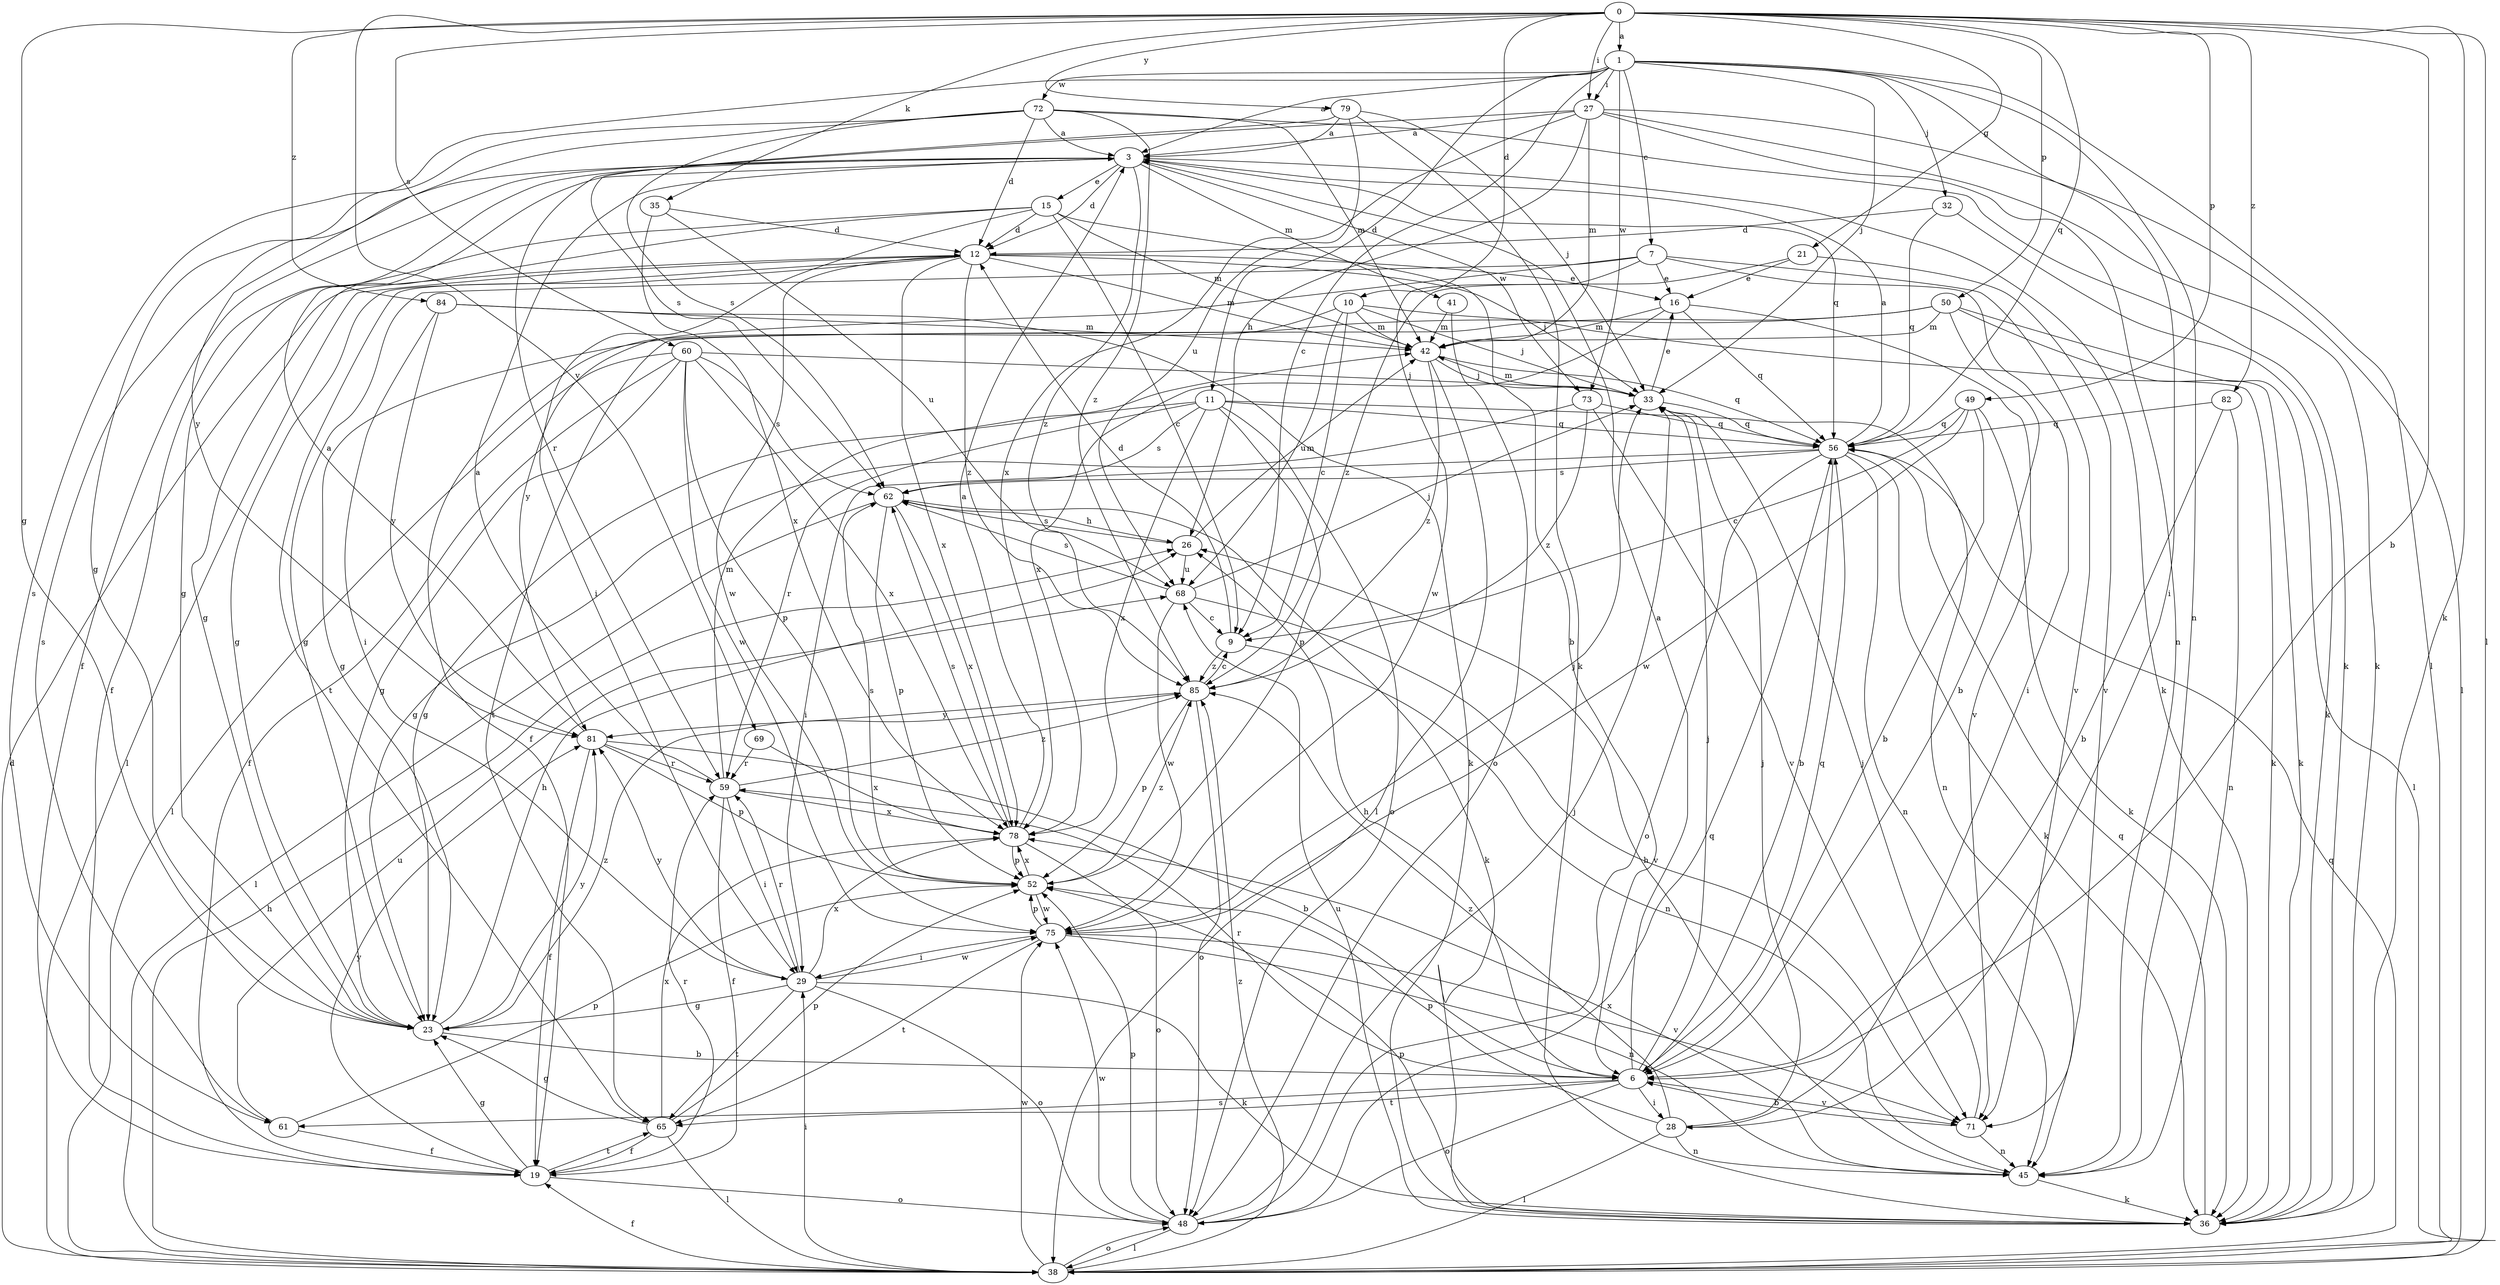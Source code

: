 strict digraph  {
0;
1;
3;
6;
7;
9;
10;
11;
12;
15;
16;
19;
21;
23;
26;
27;
28;
29;
32;
33;
35;
36;
38;
41;
42;
45;
48;
49;
50;
52;
56;
59;
60;
61;
62;
65;
68;
69;
71;
72;
73;
75;
78;
79;
81;
82;
84;
85;
0 -> 1  [label=a];
0 -> 6  [label=b];
0 -> 10  [label=d];
0 -> 21  [label=g];
0 -> 23  [label=g];
0 -> 27  [label=i];
0 -> 35  [label=k];
0 -> 36  [label=k];
0 -> 38  [label=l];
0 -> 49  [label=p];
0 -> 50  [label=p];
0 -> 56  [label=q];
0 -> 60  [label=s];
0 -> 69  [label=v];
0 -> 79  [label=y];
0 -> 82  [label=z];
0 -> 84  [label=z];
1 -> 3  [label=a];
1 -> 7  [label=c];
1 -> 9  [label=c];
1 -> 11  [label=d];
1 -> 27  [label=i];
1 -> 28  [label=i];
1 -> 32  [label=j];
1 -> 33  [label=j];
1 -> 38  [label=l];
1 -> 45  [label=n];
1 -> 61  [label=s];
1 -> 72  [label=w];
1 -> 73  [label=w];
3 -> 12  [label=d];
3 -> 15  [label=e];
3 -> 19  [label=f];
3 -> 23  [label=g];
3 -> 36  [label=k];
3 -> 41  [label=m];
3 -> 56  [label=q];
3 -> 61  [label=s];
3 -> 73  [label=w];
3 -> 85  [label=z];
6 -> 3  [label=a];
6 -> 26  [label=h];
6 -> 28  [label=i];
6 -> 33  [label=j];
6 -> 48  [label=o];
6 -> 56  [label=q];
6 -> 59  [label=r];
6 -> 61  [label=s];
6 -> 65  [label=t];
6 -> 71  [label=v];
7 -> 16  [label=e];
7 -> 23  [label=g];
7 -> 28  [label=i];
7 -> 71  [label=v];
7 -> 75  [label=w];
7 -> 81  [label=y];
9 -> 12  [label=d];
9 -> 45  [label=n];
9 -> 85  [label=z];
10 -> 9  [label=c];
10 -> 19  [label=f];
10 -> 33  [label=j];
10 -> 36  [label=k];
10 -> 42  [label=m];
10 -> 68  [label=u];
11 -> 23  [label=g];
11 -> 45  [label=n];
11 -> 48  [label=o];
11 -> 52  [label=p];
11 -> 56  [label=q];
11 -> 59  [label=r];
11 -> 62  [label=s];
11 -> 78  [label=x];
12 -> 16  [label=e];
12 -> 23  [label=g];
12 -> 33  [label=j];
12 -> 38  [label=l];
12 -> 42  [label=m];
12 -> 65  [label=t];
12 -> 75  [label=w];
12 -> 78  [label=x];
12 -> 85  [label=z];
15 -> 6  [label=b];
15 -> 9  [label=c];
15 -> 12  [label=d];
15 -> 19  [label=f];
15 -> 23  [label=g];
15 -> 29  [label=i];
15 -> 42  [label=m];
16 -> 42  [label=m];
16 -> 56  [label=q];
16 -> 71  [label=v];
16 -> 78  [label=x];
19 -> 23  [label=g];
19 -> 48  [label=o];
19 -> 59  [label=r];
19 -> 65  [label=t];
19 -> 81  [label=y];
21 -> 16  [label=e];
21 -> 71  [label=v];
21 -> 85  [label=z];
23 -> 6  [label=b];
23 -> 26  [label=h];
23 -> 81  [label=y];
23 -> 85  [label=z];
26 -> 42  [label=m];
26 -> 62  [label=s];
26 -> 68  [label=u];
27 -> 3  [label=a];
27 -> 26  [label=h];
27 -> 36  [label=k];
27 -> 38  [label=l];
27 -> 42  [label=m];
27 -> 45  [label=n];
27 -> 59  [label=r];
27 -> 78  [label=x];
28 -> 33  [label=j];
28 -> 38  [label=l];
28 -> 45  [label=n];
28 -> 52  [label=p];
28 -> 85  [label=z];
29 -> 23  [label=g];
29 -> 36  [label=k];
29 -> 48  [label=o];
29 -> 59  [label=r];
29 -> 65  [label=t];
29 -> 75  [label=w];
29 -> 78  [label=x];
29 -> 81  [label=y];
32 -> 12  [label=d];
32 -> 36  [label=k];
32 -> 56  [label=q];
33 -> 16  [label=e];
33 -> 42  [label=m];
33 -> 56  [label=q];
35 -> 12  [label=d];
35 -> 68  [label=u];
35 -> 78  [label=x];
36 -> 52  [label=p];
36 -> 56  [label=q];
36 -> 68  [label=u];
38 -> 12  [label=d];
38 -> 19  [label=f];
38 -> 26  [label=h];
38 -> 29  [label=i];
38 -> 48  [label=o];
38 -> 56  [label=q];
38 -> 75  [label=w];
38 -> 85  [label=z];
41 -> 42  [label=m];
41 -> 48  [label=o];
42 -> 33  [label=j];
42 -> 38  [label=l];
42 -> 56  [label=q];
42 -> 85  [label=z];
45 -> 26  [label=h];
45 -> 36  [label=k];
45 -> 78  [label=x];
48 -> 33  [label=j];
48 -> 38  [label=l];
48 -> 52  [label=p];
48 -> 56  [label=q];
48 -> 75  [label=w];
49 -> 6  [label=b];
49 -> 9  [label=c];
49 -> 36  [label=k];
49 -> 56  [label=q];
49 -> 75  [label=w];
50 -> 6  [label=b];
50 -> 23  [label=g];
50 -> 36  [label=k];
50 -> 38  [label=l];
50 -> 42  [label=m];
50 -> 65  [label=t];
52 -> 62  [label=s];
52 -> 75  [label=w];
52 -> 78  [label=x];
52 -> 85  [label=z];
56 -> 3  [label=a];
56 -> 6  [label=b];
56 -> 29  [label=i];
56 -> 36  [label=k];
56 -> 45  [label=n];
56 -> 48  [label=o];
56 -> 62  [label=s];
59 -> 3  [label=a];
59 -> 19  [label=f];
59 -> 29  [label=i];
59 -> 42  [label=m];
59 -> 78  [label=x];
59 -> 85  [label=z];
60 -> 19  [label=f];
60 -> 23  [label=g];
60 -> 33  [label=j];
60 -> 38  [label=l];
60 -> 52  [label=p];
60 -> 62  [label=s];
60 -> 75  [label=w];
60 -> 78  [label=x];
61 -> 19  [label=f];
61 -> 52  [label=p];
61 -> 68  [label=u];
62 -> 26  [label=h];
62 -> 36  [label=k];
62 -> 38  [label=l];
62 -> 52  [label=p];
62 -> 78  [label=x];
65 -> 19  [label=f];
65 -> 23  [label=g];
65 -> 38  [label=l];
65 -> 52  [label=p];
65 -> 78  [label=x];
68 -> 9  [label=c];
68 -> 33  [label=j];
68 -> 62  [label=s];
68 -> 71  [label=v];
68 -> 75  [label=w];
69 -> 59  [label=r];
69 -> 78  [label=x];
71 -> 6  [label=b];
71 -> 33  [label=j];
71 -> 45  [label=n];
72 -> 3  [label=a];
72 -> 12  [label=d];
72 -> 23  [label=g];
72 -> 36  [label=k];
72 -> 42  [label=m];
72 -> 62  [label=s];
72 -> 81  [label=y];
72 -> 85  [label=z];
73 -> 23  [label=g];
73 -> 56  [label=q];
73 -> 71  [label=v];
73 -> 85  [label=z];
75 -> 29  [label=i];
75 -> 33  [label=j];
75 -> 45  [label=n];
75 -> 52  [label=p];
75 -> 65  [label=t];
75 -> 71  [label=v];
78 -> 3  [label=a];
78 -> 48  [label=o];
78 -> 52  [label=p];
78 -> 62  [label=s];
79 -> 3  [label=a];
79 -> 33  [label=j];
79 -> 36  [label=k];
79 -> 62  [label=s];
79 -> 68  [label=u];
81 -> 3  [label=a];
81 -> 6  [label=b];
81 -> 19  [label=f];
81 -> 52  [label=p];
81 -> 59  [label=r];
82 -> 6  [label=b];
82 -> 45  [label=n];
82 -> 56  [label=q];
84 -> 29  [label=i];
84 -> 36  [label=k];
84 -> 42  [label=m];
84 -> 81  [label=y];
85 -> 9  [label=c];
85 -> 48  [label=o];
85 -> 52  [label=p];
85 -> 81  [label=y];
}
